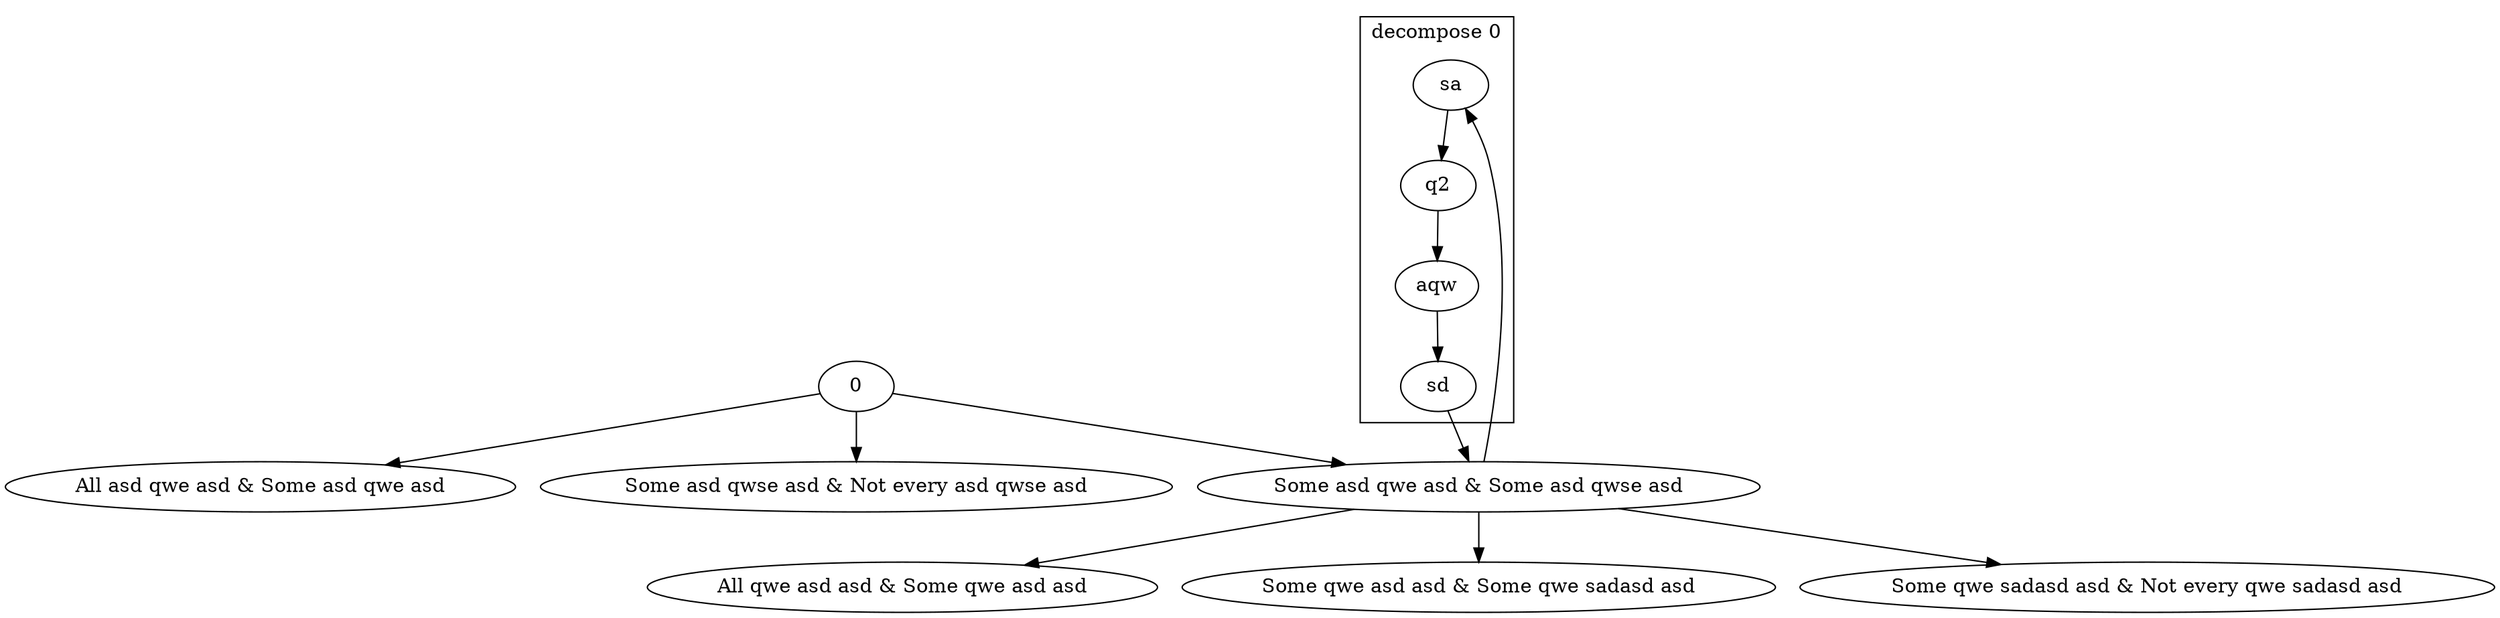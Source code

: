digraph Spanning_tree {
	0 -> "All asd qwe asd & Some asd qwe asd"
	0 -> "Some asd qwe asd & Some asd qwse asd"
	subgraph "cluster_Some asd qwe asd & Some asd qwse asd" {
		sa -> q2
		q2 -> aqw
		aqw -> sd
		label="decompose 0"
		color=black
	}
	"Some asd qwe asd & Some asd qwse asd" -> sa
	sd -> "Some asd qwe asd & Some asd qwse asd"
	0 -> "Some asd qwse asd & Not every asd qwse asd"
	"Some asd qwe asd & Some asd qwse asd" -> "All qwe asd asd & Some qwe asd asd"
	"Some asd qwe asd & Some asd qwse asd" -> "Some qwe asd asd & Some qwe sadasd asd"
	"Some asd qwe asd & Some asd qwse asd" -> "Some qwe sadasd asd & Not every qwe sadasd asd"
}
